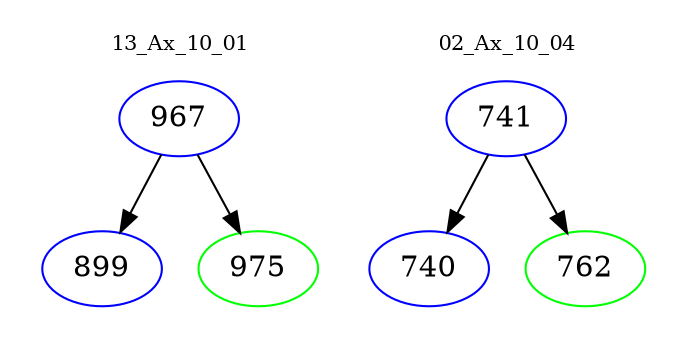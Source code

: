 digraph{
subgraph cluster_0 {
color = white
label = "13_Ax_10_01";
fontsize=10;
T0_967 [label="967", color="blue"]
T0_967 -> T0_899 [color="black"]
T0_899 [label="899", color="blue"]
T0_967 -> T0_975 [color="black"]
T0_975 [label="975", color="green"]
}
subgraph cluster_1 {
color = white
label = "02_Ax_10_04";
fontsize=10;
T1_741 [label="741", color="blue"]
T1_741 -> T1_740 [color="black"]
T1_740 [label="740", color="blue"]
T1_741 -> T1_762 [color="black"]
T1_762 [label="762", color="green"]
}
}
